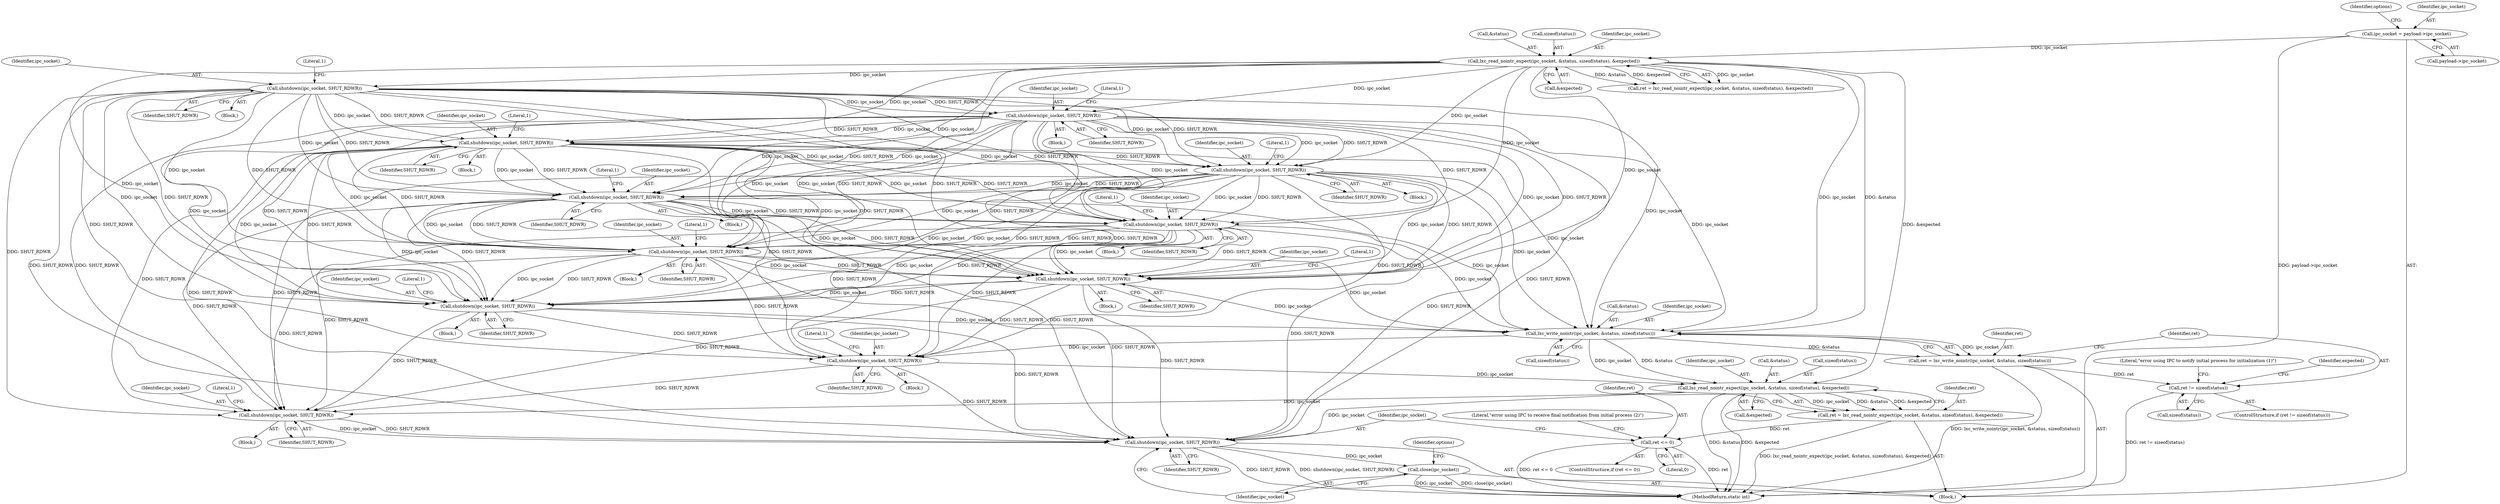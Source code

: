 digraph "0_lxc_5c3fcae78b63ac9dd56e36075903921bd9461f9e@API" {
"1000441" [label="(Call,lxc_write_nointr(ipc_socket, &status, sizeof(status)))"];
"1000293" [label="(Call,shutdown(ipc_socket, SHUT_RDWR))"];
"1000268" [label="(Call,shutdown(ipc_socket, SHUT_RDWR))"];
"1000175" [label="(Call,shutdown(ipc_socket, SHUT_RDWR))"];
"1000160" [label="(Call,lxc_read_nointr_expect(ipc_socket, &status, sizeof(status), &expected))"];
"1000126" [label="(Call,ipc_socket = payload->ipc_socket)"];
"1000244" [label="(Call,shutdown(ipc_socket, SHUT_RDWR))"];
"1000203" [label="(Call,shutdown(ipc_socket, SHUT_RDWR))"];
"1000408" [label="(Call,shutdown(ipc_socket, SHUT_RDWR))"];
"1000381" [label="(Call,shutdown(ipc_socket, SHUT_RDWR))"];
"1000361" [label="(Call,shutdown(ipc_socket, SHUT_RDWR))"];
"1000430" [label="(Call,shutdown(ipc_socket, SHUT_RDWR))"];
"1000439" [label="(Call,ret = lxc_write_nointr(ipc_socket, &status, sizeof(status)))"];
"1000448" [label="(Call,ret != sizeof(status))"];
"1000455" [label="(Call,shutdown(ipc_socket, SHUT_RDWR))"];
"1000470" [label="(Call,lxc_read_nointr_expect(ipc_socket, &status, sizeof(status), &expected))"];
"1000468" [label="(Call,ret = lxc_read_nointr_expect(ipc_socket, &status, sizeof(status), &expected))"];
"1000479" [label="(Call,ret <= 0)"];
"1000485" [label="(Call,shutdown(ipc_socket, SHUT_RDWR))"];
"1000491" [label="(Call,shutdown(ipc_socket, SHUT_RDWR))"];
"1000494" [label="(Call,close(ipc_socket))"];
"1000441" [label="(Call,lxc_write_nointr(ipc_socket, &status, sizeof(status)))"];
"1000457" [label="(Identifier,SHUT_RDWR)"];
"1000487" [label="(Identifier,SHUT_RDWR)"];
"1000481" [label="(Literal,0)"];
"1000246" [label="(Identifier,SHUT_RDWR)"];
"1000484" [label="(Literal,\"error using IPC to receive final notification from initial process (2)\")"];
"1000454" [label="(Literal,\"error using IPC to notify initial process for initialization (1)\")"];
"1000293" [label="(Call,shutdown(ipc_socket, SHUT_RDWR))"];
"1000202" [label="(Block,)"];
"1000160" [label="(Call,lxc_read_nointr_expect(ipc_socket, &status, sizeof(status), &expected))"];
"1000208" [label="(Literal,1)"];
"1000298" [label="(Literal,1)"];
"1000358" [label="(Block,)"];
"1000431" [label="(Identifier,ipc_socket)"];
"1000435" [label="(Literal,1)"];
"1000427" [label="(Block,)"];
"1000448" [label="(Call,ret != sizeof(status))"];
"1000270" [label="(Identifier,SHUT_RDWR)"];
"1000126" [label="(Call,ipc_socket = payload->ipc_socket)"];
"1000469" [label="(Identifier,ret)"];
"1000378" [label="(Block,)"];
"1000128" [label="(Call,payload->ipc_socket)"];
"1000485" [label="(Call,shutdown(ipc_socket, SHUT_RDWR))"];
"1000177" [label="(Identifier,SHUT_RDWR)"];
"1000493" [label="(Identifier,SHUT_RDWR)"];
"1000361" [label="(Call,shutdown(ipc_socket, SHUT_RDWR))"];
"1000290" [label="(Block,)"];
"1000460" [label="(Literal,1)"];
"1000491" [label="(Call,shutdown(ipc_socket, SHUT_RDWR))"];
"1000500" [label="(Identifier,options)"];
"1000269" [label="(Identifier,ipc_socket)"];
"1000118" [label="(Block,)"];
"1000381" [label="(Call,shutdown(ipc_socket, SHUT_RDWR))"];
"1000294" [label="(Identifier,ipc_socket)"];
"1000432" [label="(Identifier,SHUT_RDWR)"];
"1000172" [label="(Block,)"];
"1000366" [label="(Literal,1)"];
"1000480" [label="(Identifier,ret)"];
"1000450" [label="(Call,sizeof(status))"];
"1000176" [label="(Identifier,ipc_socket)"];
"1000471" [label="(Identifier,ipc_socket)"];
"1000382" [label="(Identifier,ipc_socket)"];
"1000166" [label="(Call,&expected)"];
"1000486" [label="(Identifier,ipc_socket)"];
"1000133" [label="(Identifier,options)"];
"1000472" [label="(Call,&status)"];
"1000205" [label="(Identifier,SHUT_RDWR)"];
"1000476" [label="(Call,&expected)"];
"1000445" [label="(Call,sizeof(status))"];
"1000439" [label="(Call,ret = lxc_write_nointr(ipc_socket, &status, sizeof(status)))"];
"1000440" [label="(Identifier,ret)"];
"1000158" [label="(Call,ret = lxc_read_nointr_expect(ipc_socket, &status, sizeof(status), &expected))"];
"1000494" [label="(Call,close(ipc_socket))"];
"1000468" [label="(Call,ret = lxc_read_nointr_expect(ipc_socket, &status, sizeof(status), &expected))"];
"1000295" [label="(Identifier,SHUT_RDWR)"];
"1000244" [label="(Call,shutdown(ipc_socket, SHUT_RDWR))"];
"1000162" [label="(Call,&status)"];
"1000363" [label="(Identifier,SHUT_RDWR)"];
"1000273" [label="(Literal,1)"];
"1000470" [label="(Call,lxc_read_nointr_expect(ipc_socket, &status, sizeof(status), &expected))"];
"1000456" [label="(Identifier,ipc_socket)"];
"1000474" [label="(Call,sizeof(status))"];
"1000430" [label="(Call,shutdown(ipc_socket, SHUT_RDWR))"];
"1000492" [label="(Identifier,ipc_socket)"];
"1000164" [label="(Call,sizeof(status))"];
"1000127" [label="(Identifier,ipc_socket)"];
"1000204" [label="(Identifier,ipc_socket)"];
"1000452" [label="(Block,)"];
"1000409" [label="(Identifier,ipc_socket)"];
"1000711" [label="(MethodReturn,static int)"];
"1000362" [label="(Identifier,ipc_socket)"];
"1000443" [label="(Call,&status)"];
"1000386" [label="(Literal,1)"];
"1000175" [label="(Call,shutdown(ipc_socket, SHUT_RDWR))"];
"1000161" [label="(Identifier,ipc_socket)"];
"1000478" [label="(ControlStructure,if (ret <= 0))"];
"1000482" [label="(Block,)"];
"1000265" [label="(Block,)"];
"1000495" [label="(Identifier,ipc_socket)"];
"1000245" [label="(Identifier,ipc_socket)"];
"1000447" [label="(ControlStructure,if (ret != sizeof(status)))"];
"1000455" [label="(Call,shutdown(ipc_socket, SHUT_RDWR))"];
"1000268" [label="(Call,shutdown(ipc_socket, SHUT_RDWR))"];
"1000408" [label="(Call,shutdown(ipc_socket, SHUT_RDWR))"];
"1000479" [label="(Call,ret <= 0)"];
"1000462" [label="(Identifier,expected)"];
"1000203" [label="(Call,shutdown(ipc_socket, SHUT_RDWR))"];
"1000180" [label="(Literal,1)"];
"1000413" [label="(Literal,1)"];
"1000241" [label="(Block,)"];
"1000442" [label="(Identifier,ipc_socket)"];
"1000410" [label="(Identifier,SHUT_RDWR)"];
"1000383" [label="(Identifier,SHUT_RDWR)"];
"1000490" [label="(Literal,1)"];
"1000405" [label="(Block,)"];
"1000449" [label="(Identifier,ret)"];
"1000249" [label="(Literal,1)"];
"1000441" -> "1000439"  [label="AST: "];
"1000441" -> "1000445"  [label="CFG: "];
"1000442" -> "1000441"  [label="AST: "];
"1000443" -> "1000441"  [label="AST: "];
"1000445" -> "1000441"  [label="AST: "];
"1000439" -> "1000441"  [label="CFG: "];
"1000441" -> "1000439"  [label="DDG: ipc_socket"];
"1000441" -> "1000439"  [label="DDG: &status"];
"1000293" -> "1000441"  [label="DDG: ipc_socket"];
"1000408" -> "1000441"  [label="DDG: ipc_socket"];
"1000268" -> "1000441"  [label="DDG: ipc_socket"];
"1000175" -> "1000441"  [label="DDG: ipc_socket"];
"1000430" -> "1000441"  [label="DDG: ipc_socket"];
"1000381" -> "1000441"  [label="DDG: ipc_socket"];
"1000361" -> "1000441"  [label="DDG: ipc_socket"];
"1000244" -> "1000441"  [label="DDG: ipc_socket"];
"1000160" -> "1000441"  [label="DDG: ipc_socket"];
"1000160" -> "1000441"  [label="DDG: &status"];
"1000203" -> "1000441"  [label="DDG: ipc_socket"];
"1000441" -> "1000455"  [label="DDG: ipc_socket"];
"1000441" -> "1000470"  [label="DDG: ipc_socket"];
"1000441" -> "1000470"  [label="DDG: &status"];
"1000293" -> "1000290"  [label="AST: "];
"1000293" -> "1000295"  [label="CFG: "];
"1000294" -> "1000293"  [label="AST: "];
"1000295" -> "1000293"  [label="AST: "];
"1000298" -> "1000293"  [label="CFG: "];
"1000268" -> "1000293"  [label="DDG: ipc_socket"];
"1000268" -> "1000293"  [label="DDG: SHUT_RDWR"];
"1000175" -> "1000293"  [label="DDG: ipc_socket"];
"1000175" -> "1000293"  [label="DDG: SHUT_RDWR"];
"1000244" -> "1000293"  [label="DDG: ipc_socket"];
"1000244" -> "1000293"  [label="DDG: SHUT_RDWR"];
"1000160" -> "1000293"  [label="DDG: ipc_socket"];
"1000203" -> "1000293"  [label="DDG: ipc_socket"];
"1000203" -> "1000293"  [label="DDG: SHUT_RDWR"];
"1000293" -> "1000361"  [label="DDG: ipc_socket"];
"1000293" -> "1000361"  [label="DDG: SHUT_RDWR"];
"1000293" -> "1000381"  [label="DDG: ipc_socket"];
"1000293" -> "1000381"  [label="DDG: SHUT_RDWR"];
"1000293" -> "1000408"  [label="DDG: ipc_socket"];
"1000293" -> "1000408"  [label="DDG: SHUT_RDWR"];
"1000293" -> "1000430"  [label="DDG: ipc_socket"];
"1000293" -> "1000430"  [label="DDG: SHUT_RDWR"];
"1000293" -> "1000455"  [label="DDG: SHUT_RDWR"];
"1000293" -> "1000485"  [label="DDG: SHUT_RDWR"];
"1000293" -> "1000491"  [label="DDG: SHUT_RDWR"];
"1000268" -> "1000265"  [label="AST: "];
"1000268" -> "1000270"  [label="CFG: "];
"1000269" -> "1000268"  [label="AST: "];
"1000270" -> "1000268"  [label="AST: "];
"1000273" -> "1000268"  [label="CFG: "];
"1000175" -> "1000268"  [label="DDG: ipc_socket"];
"1000175" -> "1000268"  [label="DDG: SHUT_RDWR"];
"1000244" -> "1000268"  [label="DDG: ipc_socket"];
"1000244" -> "1000268"  [label="DDG: SHUT_RDWR"];
"1000160" -> "1000268"  [label="DDG: ipc_socket"];
"1000203" -> "1000268"  [label="DDG: ipc_socket"];
"1000203" -> "1000268"  [label="DDG: SHUT_RDWR"];
"1000268" -> "1000361"  [label="DDG: ipc_socket"];
"1000268" -> "1000361"  [label="DDG: SHUT_RDWR"];
"1000268" -> "1000381"  [label="DDG: ipc_socket"];
"1000268" -> "1000381"  [label="DDG: SHUT_RDWR"];
"1000268" -> "1000408"  [label="DDG: ipc_socket"];
"1000268" -> "1000408"  [label="DDG: SHUT_RDWR"];
"1000268" -> "1000430"  [label="DDG: ipc_socket"];
"1000268" -> "1000430"  [label="DDG: SHUT_RDWR"];
"1000268" -> "1000455"  [label="DDG: SHUT_RDWR"];
"1000268" -> "1000485"  [label="DDG: SHUT_RDWR"];
"1000268" -> "1000491"  [label="DDG: SHUT_RDWR"];
"1000175" -> "1000172"  [label="AST: "];
"1000175" -> "1000177"  [label="CFG: "];
"1000176" -> "1000175"  [label="AST: "];
"1000177" -> "1000175"  [label="AST: "];
"1000180" -> "1000175"  [label="CFG: "];
"1000160" -> "1000175"  [label="DDG: ipc_socket"];
"1000175" -> "1000203"  [label="DDG: ipc_socket"];
"1000175" -> "1000203"  [label="DDG: SHUT_RDWR"];
"1000175" -> "1000244"  [label="DDG: ipc_socket"];
"1000175" -> "1000244"  [label="DDG: SHUT_RDWR"];
"1000175" -> "1000361"  [label="DDG: ipc_socket"];
"1000175" -> "1000361"  [label="DDG: SHUT_RDWR"];
"1000175" -> "1000381"  [label="DDG: ipc_socket"];
"1000175" -> "1000381"  [label="DDG: SHUT_RDWR"];
"1000175" -> "1000408"  [label="DDG: ipc_socket"];
"1000175" -> "1000408"  [label="DDG: SHUT_RDWR"];
"1000175" -> "1000430"  [label="DDG: ipc_socket"];
"1000175" -> "1000430"  [label="DDG: SHUT_RDWR"];
"1000175" -> "1000455"  [label="DDG: SHUT_RDWR"];
"1000175" -> "1000485"  [label="DDG: SHUT_RDWR"];
"1000175" -> "1000491"  [label="DDG: SHUT_RDWR"];
"1000160" -> "1000158"  [label="AST: "];
"1000160" -> "1000166"  [label="CFG: "];
"1000161" -> "1000160"  [label="AST: "];
"1000162" -> "1000160"  [label="AST: "];
"1000164" -> "1000160"  [label="AST: "];
"1000166" -> "1000160"  [label="AST: "];
"1000158" -> "1000160"  [label="CFG: "];
"1000160" -> "1000158"  [label="DDG: ipc_socket"];
"1000160" -> "1000158"  [label="DDG: &status"];
"1000160" -> "1000158"  [label="DDG: &expected"];
"1000126" -> "1000160"  [label="DDG: ipc_socket"];
"1000160" -> "1000203"  [label="DDG: ipc_socket"];
"1000160" -> "1000244"  [label="DDG: ipc_socket"];
"1000160" -> "1000361"  [label="DDG: ipc_socket"];
"1000160" -> "1000381"  [label="DDG: ipc_socket"];
"1000160" -> "1000408"  [label="DDG: ipc_socket"];
"1000160" -> "1000430"  [label="DDG: ipc_socket"];
"1000160" -> "1000470"  [label="DDG: &expected"];
"1000126" -> "1000118"  [label="AST: "];
"1000126" -> "1000128"  [label="CFG: "];
"1000127" -> "1000126"  [label="AST: "];
"1000128" -> "1000126"  [label="AST: "];
"1000133" -> "1000126"  [label="CFG: "];
"1000126" -> "1000711"  [label="DDG: payload->ipc_socket"];
"1000244" -> "1000241"  [label="AST: "];
"1000244" -> "1000246"  [label="CFG: "];
"1000245" -> "1000244"  [label="AST: "];
"1000246" -> "1000244"  [label="AST: "];
"1000249" -> "1000244"  [label="CFG: "];
"1000203" -> "1000244"  [label="DDG: ipc_socket"];
"1000203" -> "1000244"  [label="DDG: SHUT_RDWR"];
"1000244" -> "1000361"  [label="DDG: ipc_socket"];
"1000244" -> "1000361"  [label="DDG: SHUT_RDWR"];
"1000244" -> "1000381"  [label="DDG: ipc_socket"];
"1000244" -> "1000381"  [label="DDG: SHUT_RDWR"];
"1000244" -> "1000408"  [label="DDG: ipc_socket"];
"1000244" -> "1000408"  [label="DDG: SHUT_RDWR"];
"1000244" -> "1000430"  [label="DDG: ipc_socket"];
"1000244" -> "1000430"  [label="DDG: SHUT_RDWR"];
"1000244" -> "1000455"  [label="DDG: SHUT_RDWR"];
"1000244" -> "1000485"  [label="DDG: SHUT_RDWR"];
"1000244" -> "1000491"  [label="DDG: SHUT_RDWR"];
"1000203" -> "1000202"  [label="AST: "];
"1000203" -> "1000205"  [label="CFG: "];
"1000204" -> "1000203"  [label="AST: "];
"1000205" -> "1000203"  [label="AST: "];
"1000208" -> "1000203"  [label="CFG: "];
"1000203" -> "1000361"  [label="DDG: ipc_socket"];
"1000203" -> "1000361"  [label="DDG: SHUT_RDWR"];
"1000203" -> "1000381"  [label="DDG: ipc_socket"];
"1000203" -> "1000381"  [label="DDG: SHUT_RDWR"];
"1000203" -> "1000408"  [label="DDG: ipc_socket"];
"1000203" -> "1000408"  [label="DDG: SHUT_RDWR"];
"1000203" -> "1000430"  [label="DDG: ipc_socket"];
"1000203" -> "1000430"  [label="DDG: SHUT_RDWR"];
"1000203" -> "1000455"  [label="DDG: SHUT_RDWR"];
"1000203" -> "1000485"  [label="DDG: SHUT_RDWR"];
"1000203" -> "1000491"  [label="DDG: SHUT_RDWR"];
"1000408" -> "1000405"  [label="AST: "];
"1000408" -> "1000410"  [label="CFG: "];
"1000409" -> "1000408"  [label="AST: "];
"1000410" -> "1000408"  [label="AST: "];
"1000413" -> "1000408"  [label="CFG: "];
"1000381" -> "1000408"  [label="DDG: ipc_socket"];
"1000381" -> "1000408"  [label="DDG: SHUT_RDWR"];
"1000361" -> "1000408"  [label="DDG: ipc_socket"];
"1000361" -> "1000408"  [label="DDG: SHUT_RDWR"];
"1000408" -> "1000430"  [label="DDG: ipc_socket"];
"1000408" -> "1000430"  [label="DDG: SHUT_RDWR"];
"1000408" -> "1000455"  [label="DDG: SHUT_RDWR"];
"1000408" -> "1000485"  [label="DDG: SHUT_RDWR"];
"1000408" -> "1000491"  [label="DDG: SHUT_RDWR"];
"1000381" -> "1000378"  [label="AST: "];
"1000381" -> "1000383"  [label="CFG: "];
"1000382" -> "1000381"  [label="AST: "];
"1000383" -> "1000381"  [label="AST: "];
"1000386" -> "1000381"  [label="CFG: "];
"1000361" -> "1000381"  [label="DDG: ipc_socket"];
"1000361" -> "1000381"  [label="DDG: SHUT_RDWR"];
"1000381" -> "1000430"  [label="DDG: ipc_socket"];
"1000381" -> "1000430"  [label="DDG: SHUT_RDWR"];
"1000381" -> "1000455"  [label="DDG: SHUT_RDWR"];
"1000381" -> "1000485"  [label="DDG: SHUT_RDWR"];
"1000381" -> "1000491"  [label="DDG: SHUT_RDWR"];
"1000361" -> "1000358"  [label="AST: "];
"1000361" -> "1000363"  [label="CFG: "];
"1000362" -> "1000361"  [label="AST: "];
"1000363" -> "1000361"  [label="AST: "];
"1000366" -> "1000361"  [label="CFG: "];
"1000361" -> "1000430"  [label="DDG: ipc_socket"];
"1000361" -> "1000430"  [label="DDG: SHUT_RDWR"];
"1000361" -> "1000455"  [label="DDG: SHUT_RDWR"];
"1000361" -> "1000485"  [label="DDG: SHUT_RDWR"];
"1000361" -> "1000491"  [label="DDG: SHUT_RDWR"];
"1000430" -> "1000427"  [label="AST: "];
"1000430" -> "1000432"  [label="CFG: "];
"1000431" -> "1000430"  [label="AST: "];
"1000432" -> "1000430"  [label="AST: "];
"1000435" -> "1000430"  [label="CFG: "];
"1000430" -> "1000455"  [label="DDG: SHUT_RDWR"];
"1000430" -> "1000485"  [label="DDG: SHUT_RDWR"];
"1000430" -> "1000491"  [label="DDG: SHUT_RDWR"];
"1000439" -> "1000118"  [label="AST: "];
"1000440" -> "1000439"  [label="AST: "];
"1000449" -> "1000439"  [label="CFG: "];
"1000439" -> "1000711"  [label="DDG: lxc_write_nointr(ipc_socket, &status, sizeof(status))"];
"1000439" -> "1000448"  [label="DDG: ret"];
"1000448" -> "1000447"  [label="AST: "];
"1000448" -> "1000450"  [label="CFG: "];
"1000449" -> "1000448"  [label="AST: "];
"1000450" -> "1000448"  [label="AST: "];
"1000454" -> "1000448"  [label="CFG: "];
"1000462" -> "1000448"  [label="CFG: "];
"1000448" -> "1000711"  [label="DDG: ret != sizeof(status)"];
"1000455" -> "1000452"  [label="AST: "];
"1000455" -> "1000457"  [label="CFG: "];
"1000456" -> "1000455"  [label="AST: "];
"1000457" -> "1000455"  [label="AST: "];
"1000460" -> "1000455"  [label="CFG: "];
"1000455" -> "1000470"  [label="DDG: ipc_socket"];
"1000455" -> "1000485"  [label="DDG: SHUT_RDWR"];
"1000455" -> "1000491"  [label="DDG: SHUT_RDWR"];
"1000470" -> "1000468"  [label="AST: "];
"1000470" -> "1000476"  [label="CFG: "];
"1000471" -> "1000470"  [label="AST: "];
"1000472" -> "1000470"  [label="AST: "];
"1000474" -> "1000470"  [label="AST: "];
"1000476" -> "1000470"  [label="AST: "];
"1000468" -> "1000470"  [label="CFG: "];
"1000470" -> "1000711"  [label="DDG: &status"];
"1000470" -> "1000711"  [label="DDG: &expected"];
"1000470" -> "1000468"  [label="DDG: ipc_socket"];
"1000470" -> "1000468"  [label="DDG: &status"];
"1000470" -> "1000468"  [label="DDG: &expected"];
"1000470" -> "1000485"  [label="DDG: ipc_socket"];
"1000470" -> "1000491"  [label="DDG: ipc_socket"];
"1000468" -> "1000118"  [label="AST: "];
"1000469" -> "1000468"  [label="AST: "];
"1000480" -> "1000468"  [label="CFG: "];
"1000468" -> "1000711"  [label="DDG: lxc_read_nointr_expect(ipc_socket, &status, sizeof(status), &expected)"];
"1000468" -> "1000479"  [label="DDG: ret"];
"1000479" -> "1000478"  [label="AST: "];
"1000479" -> "1000481"  [label="CFG: "];
"1000480" -> "1000479"  [label="AST: "];
"1000481" -> "1000479"  [label="AST: "];
"1000484" -> "1000479"  [label="CFG: "];
"1000492" -> "1000479"  [label="CFG: "];
"1000479" -> "1000711"  [label="DDG: ret <= 0"];
"1000479" -> "1000711"  [label="DDG: ret"];
"1000485" -> "1000482"  [label="AST: "];
"1000485" -> "1000487"  [label="CFG: "];
"1000486" -> "1000485"  [label="AST: "];
"1000487" -> "1000485"  [label="AST: "];
"1000490" -> "1000485"  [label="CFG: "];
"1000485" -> "1000491"  [label="DDG: ipc_socket"];
"1000485" -> "1000491"  [label="DDG: SHUT_RDWR"];
"1000491" -> "1000118"  [label="AST: "];
"1000491" -> "1000493"  [label="CFG: "];
"1000492" -> "1000491"  [label="AST: "];
"1000493" -> "1000491"  [label="AST: "];
"1000495" -> "1000491"  [label="CFG: "];
"1000491" -> "1000711"  [label="DDG: SHUT_RDWR"];
"1000491" -> "1000711"  [label="DDG: shutdown(ipc_socket, SHUT_RDWR)"];
"1000491" -> "1000494"  [label="DDG: ipc_socket"];
"1000494" -> "1000118"  [label="AST: "];
"1000494" -> "1000495"  [label="CFG: "];
"1000495" -> "1000494"  [label="AST: "];
"1000500" -> "1000494"  [label="CFG: "];
"1000494" -> "1000711"  [label="DDG: close(ipc_socket)"];
"1000494" -> "1000711"  [label="DDG: ipc_socket"];
}

